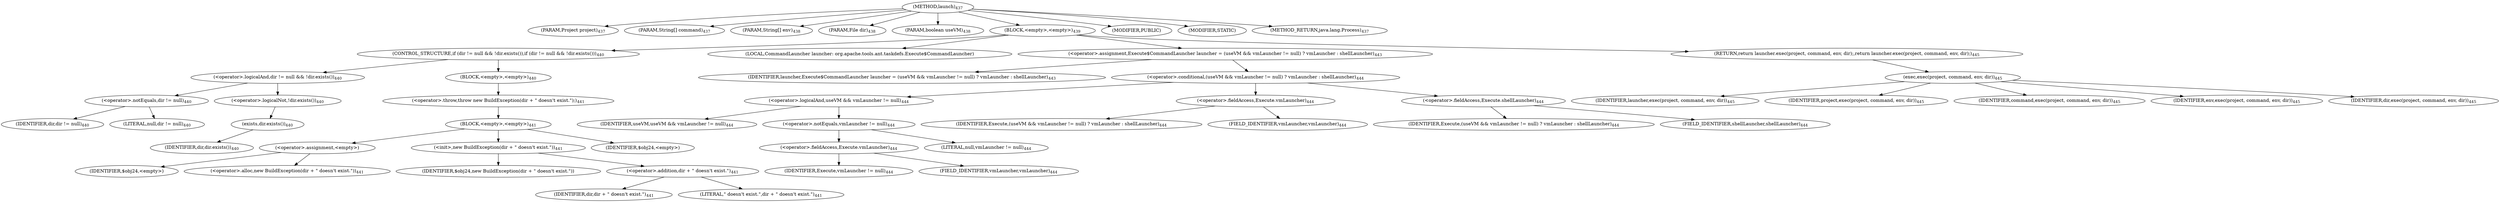 digraph "launch" {  
"884" [label = <(METHOD,launch)<SUB>437</SUB>> ]
"885" [label = <(PARAM,Project project)<SUB>437</SUB>> ]
"886" [label = <(PARAM,String[] command)<SUB>437</SUB>> ]
"887" [label = <(PARAM,String[] env)<SUB>438</SUB>> ]
"888" [label = <(PARAM,File dir)<SUB>438</SUB>> ]
"889" [label = <(PARAM,boolean useVM)<SUB>438</SUB>> ]
"890" [label = <(BLOCK,&lt;empty&gt;,&lt;empty&gt;)<SUB>439</SUB>> ]
"891" [label = <(CONTROL_STRUCTURE,if (dir != null &amp;&amp; !dir.exists()),if (dir != null &amp;&amp; !dir.exists()))<SUB>440</SUB>> ]
"892" [label = <(&lt;operator&gt;.logicalAnd,dir != null &amp;&amp; !dir.exists())<SUB>440</SUB>> ]
"893" [label = <(&lt;operator&gt;.notEquals,dir != null)<SUB>440</SUB>> ]
"894" [label = <(IDENTIFIER,dir,dir != null)<SUB>440</SUB>> ]
"895" [label = <(LITERAL,null,dir != null)<SUB>440</SUB>> ]
"896" [label = <(&lt;operator&gt;.logicalNot,!dir.exists())<SUB>440</SUB>> ]
"897" [label = <(exists,dir.exists())<SUB>440</SUB>> ]
"898" [label = <(IDENTIFIER,dir,dir.exists())<SUB>440</SUB>> ]
"899" [label = <(BLOCK,&lt;empty&gt;,&lt;empty&gt;)<SUB>440</SUB>> ]
"900" [label = <(&lt;operator&gt;.throw,throw new BuildException(dir + &quot; doesn't exist.&quot;);)<SUB>441</SUB>> ]
"901" [label = <(BLOCK,&lt;empty&gt;,&lt;empty&gt;)<SUB>441</SUB>> ]
"902" [label = <(&lt;operator&gt;.assignment,&lt;empty&gt;)> ]
"903" [label = <(IDENTIFIER,$obj24,&lt;empty&gt;)> ]
"904" [label = <(&lt;operator&gt;.alloc,new BuildException(dir + &quot; doesn't exist.&quot;))<SUB>441</SUB>> ]
"905" [label = <(&lt;init&gt;,new BuildException(dir + &quot; doesn't exist.&quot;))<SUB>441</SUB>> ]
"906" [label = <(IDENTIFIER,$obj24,new BuildException(dir + &quot; doesn't exist.&quot;))> ]
"907" [label = <(&lt;operator&gt;.addition,dir + &quot; doesn't exist.&quot;)<SUB>441</SUB>> ]
"908" [label = <(IDENTIFIER,dir,dir + &quot; doesn't exist.&quot;)<SUB>441</SUB>> ]
"909" [label = <(LITERAL,&quot; doesn't exist.&quot;,dir + &quot; doesn't exist.&quot;)<SUB>441</SUB>> ]
"910" [label = <(IDENTIFIER,$obj24,&lt;empty&gt;)> ]
"911" [label = <(LOCAL,CommandLauncher launcher: org.apache.tools.ant.taskdefs.Execute$CommandLauncher)> ]
"912" [label = <(&lt;operator&gt;.assignment,Execute$CommandLauncher launcher = (useVM &amp;&amp; vmLauncher != null) ? vmLauncher : shellLauncher)<SUB>443</SUB>> ]
"913" [label = <(IDENTIFIER,launcher,Execute$CommandLauncher launcher = (useVM &amp;&amp; vmLauncher != null) ? vmLauncher : shellLauncher)<SUB>443</SUB>> ]
"914" [label = <(&lt;operator&gt;.conditional,(useVM &amp;&amp; vmLauncher != null) ? vmLauncher : shellLauncher)<SUB>444</SUB>> ]
"915" [label = <(&lt;operator&gt;.logicalAnd,useVM &amp;&amp; vmLauncher != null)<SUB>444</SUB>> ]
"916" [label = <(IDENTIFIER,useVM,useVM &amp;&amp; vmLauncher != null)<SUB>444</SUB>> ]
"917" [label = <(&lt;operator&gt;.notEquals,vmLauncher != null)<SUB>444</SUB>> ]
"918" [label = <(&lt;operator&gt;.fieldAccess,Execute.vmLauncher)<SUB>444</SUB>> ]
"919" [label = <(IDENTIFIER,Execute,vmLauncher != null)<SUB>444</SUB>> ]
"920" [label = <(FIELD_IDENTIFIER,vmLauncher,vmLauncher)<SUB>444</SUB>> ]
"921" [label = <(LITERAL,null,vmLauncher != null)<SUB>444</SUB>> ]
"922" [label = <(&lt;operator&gt;.fieldAccess,Execute.vmLauncher)<SUB>444</SUB>> ]
"923" [label = <(IDENTIFIER,Execute,(useVM &amp;&amp; vmLauncher != null) ? vmLauncher : shellLauncher)<SUB>444</SUB>> ]
"924" [label = <(FIELD_IDENTIFIER,vmLauncher,vmLauncher)<SUB>444</SUB>> ]
"925" [label = <(&lt;operator&gt;.fieldAccess,Execute.shellLauncher)<SUB>444</SUB>> ]
"926" [label = <(IDENTIFIER,Execute,(useVM &amp;&amp; vmLauncher != null) ? vmLauncher : shellLauncher)<SUB>444</SUB>> ]
"927" [label = <(FIELD_IDENTIFIER,shellLauncher,shellLauncher)<SUB>444</SUB>> ]
"928" [label = <(RETURN,return launcher.exec(project, command, env, dir);,return launcher.exec(project, command, env, dir);)<SUB>445</SUB>> ]
"929" [label = <(exec,exec(project, command, env, dir))<SUB>445</SUB>> ]
"930" [label = <(IDENTIFIER,launcher,exec(project, command, env, dir))<SUB>445</SUB>> ]
"931" [label = <(IDENTIFIER,project,exec(project, command, env, dir))<SUB>445</SUB>> ]
"932" [label = <(IDENTIFIER,command,exec(project, command, env, dir))<SUB>445</SUB>> ]
"933" [label = <(IDENTIFIER,env,exec(project, command, env, dir))<SUB>445</SUB>> ]
"934" [label = <(IDENTIFIER,dir,exec(project, command, env, dir))<SUB>445</SUB>> ]
"935" [label = <(MODIFIER,PUBLIC)> ]
"936" [label = <(MODIFIER,STATIC)> ]
"937" [label = <(METHOD_RETURN,java.lang.Process)<SUB>437</SUB>> ]
  "884" -> "885" 
  "884" -> "886" 
  "884" -> "887" 
  "884" -> "888" 
  "884" -> "889" 
  "884" -> "890" 
  "884" -> "935" 
  "884" -> "936" 
  "884" -> "937" 
  "890" -> "891" 
  "890" -> "911" 
  "890" -> "912" 
  "890" -> "928" 
  "891" -> "892" 
  "891" -> "899" 
  "892" -> "893" 
  "892" -> "896" 
  "893" -> "894" 
  "893" -> "895" 
  "896" -> "897" 
  "897" -> "898" 
  "899" -> "900" 
  "900" -> "901" 
  "901" -> "902" 
  "901" -> "905" 
  "901" -> "910" 
  "902" -> "903" 
  "902" -> "904" 
  "905" -> "906" 
  "905" -> "907" 
  "907" -> "908" 
  "907" -> "909" 
  "912" -> "913" 
  "912" -> "914" 
  "914" -> "915" 
  "914" -> "922" 
  "914" -> "925" 
  "915" -> "916" 
  "915" -> "917" 
  "917" -> "918" 
  "917" -> "921" 
  "918" -> "919" 
  "918" -> "920" 
  "922" -> "923" 
  "922" -> "924" 
  "925" -> "926" 
  "925" -> "927" 
  "928" -> "929" 
  "929" -> "930" 
  "929" -> "931" 
  "929" -> "932" 
  "929" -> "933" 
  "929" -> "934" 
}
